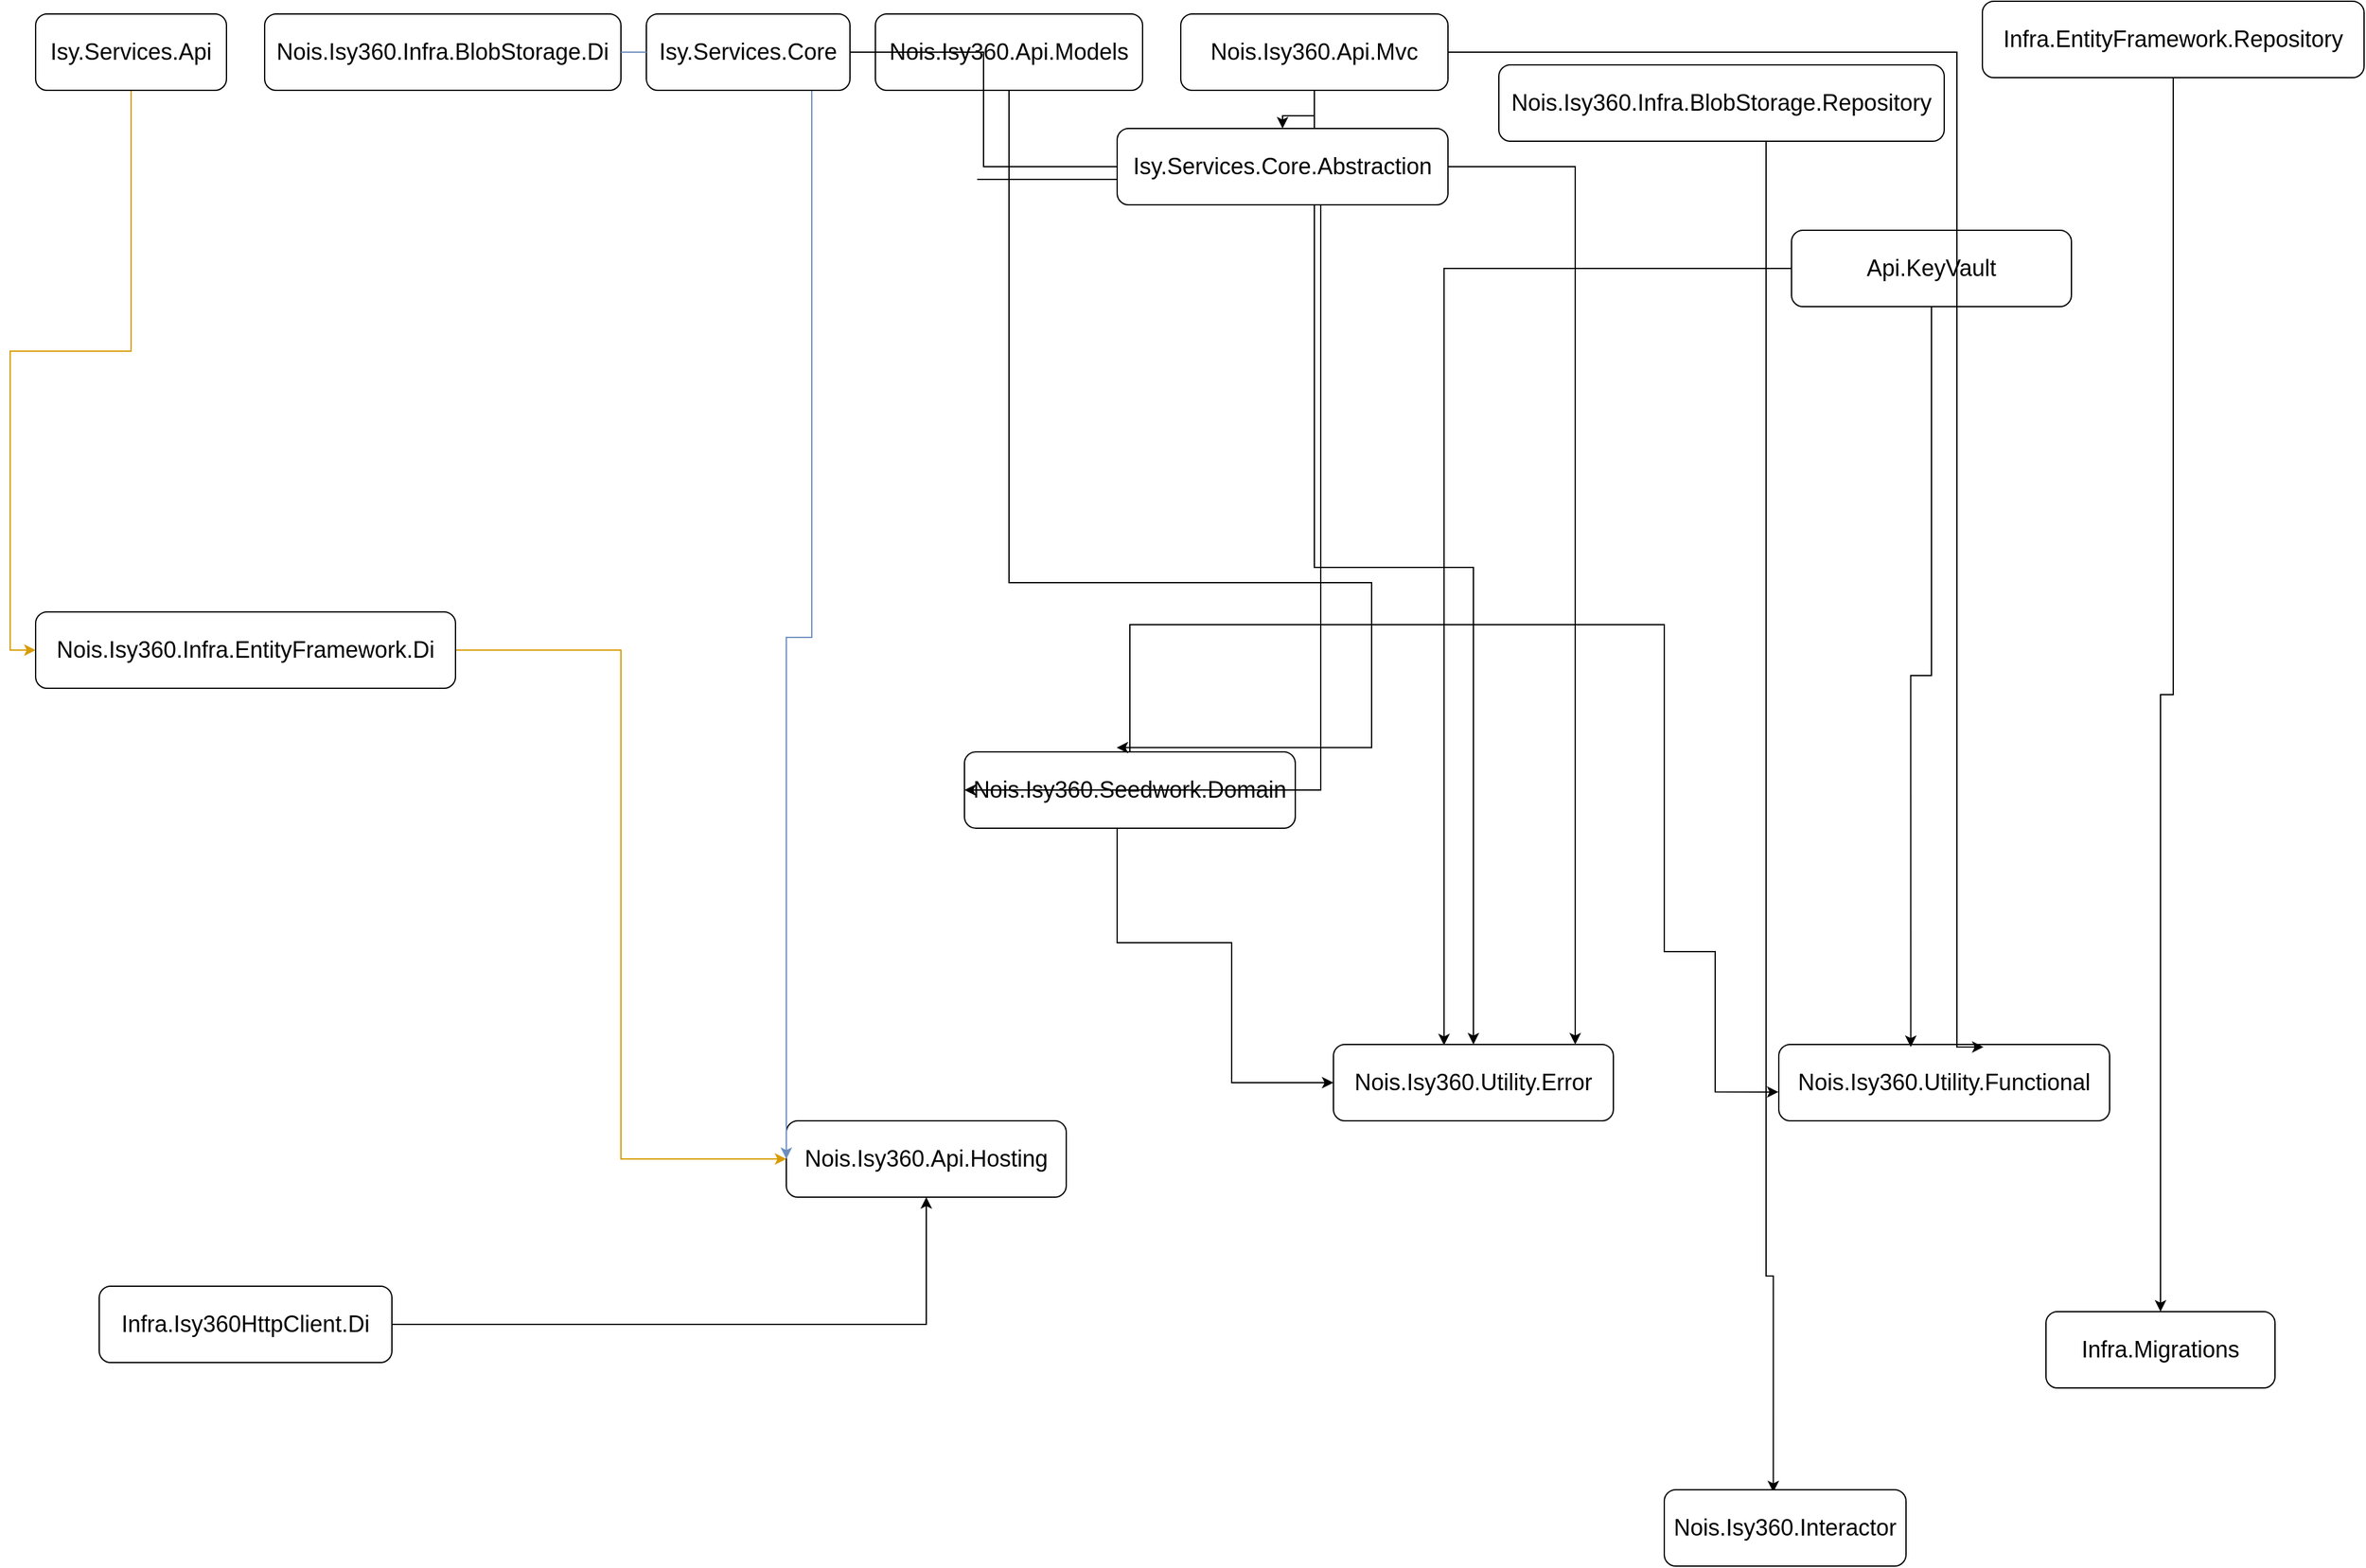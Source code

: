<mxfile version="17.2.5" type="github">
  <diagram id="BloK7KgIiPIShck0txBu" name="Page-1">
    <mxGraphModel dx="2915" dy="1555" grid="1" gridSize="10" guides="1" tooltips="1" connect="1" arrows="1" fold="1" page="1" pageScale="1" pageWidth="2339" pageHeight="3300" math="0" shadow="0">
      <root>
        <mxCell id="0" />
        <mxCell id="1" parent="0" />
        <mxCell id="nN8ZbrXAPu-TwDH_L9tX-8" style="edgeStyle=orthogonalEdgeStyle;rounded=0;orthogonalLoop=1;jettySize=auto;html=1;entryX=0;entryY=0.5;entryDx=0;entryDy=0;fontSize=18;fillColor=#ffe6cc;strokeColor=#d79b00;" edge="1" parent="1" source="Rtryp6twmH3HQ59ZCYGV-1" target="nN8ZbrXAPu-TwDH_L9tX-7">
          <mxGeometry relative="1" as="geometry" />
        </mxCell>
        <UserObject label="&lt;font style=&quot;font-size: 18px&quot;&gt;Isy.Services.Api&lt;/font&gt;" link="Isy.Services.Api" id="Rtryp6twmH3HQ59ZCYGV-1">
          <mxCell style="rounded=1;whiteSpace=wrap;html=1;" parent="1" vertex="1">
            <mxGeometry x="90" y="50" width="150" height="60" as="geometry" />
          </mxCell>
        </UserObject>
        <mxCell id="nN8ZbrXAPu-TwDH_L9tX-17" style="edgeStyle=orthogonalEdgeStyle;rounded=0;orthogonalLoop=1;jettySize=auto;html=1;entryX=0;entryY=0.5;entryDx=0;entryDy=0;fontSize=18;" edge="1" parent="1" source="nN8ZbrXAPu-TwDH_L9tX-2" target="nN8ZbrXAPu-TwDH_L9tX-4">
          <mxGeometry relative="1" as="geometry">
            <Array as="points">
              <mxPoint x="940" y="780" />
              <mxPoint x="1030" y="780" />
              <mxPoint x="1030" y="890" />
            </Array>
          </mxGeometry>
        </mxCell>
        <mxCell id="nN8ZbrXAPu-TwDH_L9tX-18" style="edgeStyle=orthogonalEdgeStyle;rounded=0;orthogonalLoop=1;jettySize=auto;html=1;entryX=-0.001;entryY=0.622;entryDx=0;entryDy=0;entryPerimeter=0;fontSize=18;" edge="1" parent="1" source="nN8ZbrXAPu-TwDH_L9tX-2" target="nN8ZbrXAPu-TwDH_L9tX-3">
          <mxGeometry relative="1" as="geometry">
            <Array as="points">
              <mxPoint x="1370" y="530" />
              <mxPoint x="1370" y="787" />
              <mxPoint x="1410" y="787" />
              <mxPoint x="1410" y="897" />
            </Array>
          </mxGeometry>
        </mxCell>
        <UserObject label="&lt;font style=&quot;font-size: 18px&quot;&gt;Nois.Isy360.Seedwork.Domain&lt;/font&gt;" link="Isy.Services.Api" id="nN8ZbrXAPu-TwDH_L9tX-2">
          <mxCell style="rounded=1;whiteSpace=wrap;html=1;" vertex="1" parent="1">
            <mxGeometry x="820" y="630" width="260" height="60" as="geometry" />
          </mxCell>
        </UserObject>
        <UserObject label="&lt;font style=&quot;font-size: 18px&quot;&gt;Nois.Isy360.Utility.Functional&lt;/font&gt;" link="Isy.Services.Api" id="nN8ZbrXAPu-TwDH_L9tX-3">
          <mxCell style="rounded=1;whiteSpace=wrap;html=1;" vertex="1" parent="1">
            <mxGeometry x="1460" y="860" width="260" height="60" as="geometry" />
          </mxCell>
        </UserObject>
        <UserObject label="&lt;font style=&quot;font-size: 18px&quot;&gt;Nois.Isy360.Utility.Error&lt;/font&gt;" link="Isy.Services.Api" id="nN8ZbrXAPu-TwDH_L9tX-4">
          <mxCell style="rounded=1;whiteSpace=wrap;html=1;" vertex="1" parent="1">
            <mxGeometry x="1110" y="860" width="220" height="60" as="geometry" />
          </mxCell>
        </UserObject>
        <UserObject label="&lt;font style=&quot;font-size: 18px&quot;&gt;Nois.Isy360.Api.Hosting&lt;/font&gt;" link="Isy.Services.Api" id="nN8ZbrXAPu-TwDH_L9tX-6">
          <mxCell style="rounded=1;whiteSpace=wrap;html=1;" vertex="1" parent="1">
            <mxGeometry x="680" y="920" width="220" height="60" as="geometry" />
          </mxCell>
        </UserObject>
        <mxCell id="nN8ZbrXAPu-TwDH_L9tX-9" style="edgeStyle=orthogonalEdgeStyle;rounded=0;orthogonalLoop=1;jettySize=auto;html=1;entryX=0;entryY=0.5;entryDx=0;entryDy=0;fontSize=18;fillColor=#ffe6cc;strokeColor=#d79b00;" edge="1" parent="1" source="nN8ZbrXAPu-TwDH_L9tX-7" target="nN8ZbrXAPu-TwDH_L9tX-6">
          <mxGeometry relative="1" as="geometry" />
        </mxCell>
        <UserObject label="&lt;font style=&quot;font-size: 18px&quot;&gt;Nois.Isy360.Infra.EntityFramework.Di&lt;/font&gt;" link="Isy.Services.Api" id="nN8ZbrXAPu-TwDH_L9tX-7">
          <mxCell style="rounded=1;whiteSpace=wrap;html=1;" vertex="1" parent="1">
            <mxGeometry x="90" y="520" width="330" height="60" as="geometry" />
          </mxCell>
        </UserObject>
        <mxCell id="nN8ZbrXAPu-TwDH_L9tX-11" style="edgeStyle=orthogonalEdgeStyle;rounded=0;orthogonalLoop=1;jettySize=auto;html=1;entryX=0;entryY=0.5;entryDx=0;entryDy=0;fontSize=18;fillColor=#dae8fc;strokeColor=#6c8ebf;startArrow=none;" edge="1" parent="1" source="nN8ZbrXAPu-TwDH_L9tX-12" target="nN8ZbrXAPu-TwDH_L9tX-6">
          <mxGeometry relative="1" as="geometry">
            <Array as="points">
              <mxPoint x="700" y="80" />
              <mxPoint x="700" y="540" />
              <mxPoint x="680" y="540" />
            </Array>
          </mxGeometry>
        </mxCell>
        <UserObject label="&lt;font style=&quot;font-size: 18px&quot;&gt;Nois.Isy360.Infra.BlobStorage.Di&lt;/font&gt;" link="Isy.Services.Api" id="nN8ZbrXAPu-TwDH_L9tX-10">
          <mxCell style="rounded=1;whiteSpace=wrap;html=1;" vertex="1" parent="1">
            <mxGeometry x="270" y="50" width="280" height="60" as="geometry" />
          </mxCell>
        </UserObject>
        <mxCell id="nN8ZbrXAPu-TwDH_L9tX-15" style="edgeStyle=orthogonalEdgeStyle;rounded=0;orthogonalLoop=1;jettySize=auto;html=1;entryX=0;entryY=0.5;entryDx=0;entryDy=0;fontSize=18;startArrow=none;" edge="1" parent="1" source="nN8ZbrXAPu-TwDH_L9tX-23" target="nN8ZbrXAPu-TwDH_L9tX-2">
          <mxGeometry relative="1" as="geometry">
            <Array as="points">
              <mxPoint x="830" y="180" />
              <mxPoint x="1100" y="180" />
              <mxPoint x="1100" y="530" />
            </Array>
          </mxGeometry>
        </mxCell>
        <mxCell id="nN8ZbrXAPu-TwDH_L9tX-16" style="edgeStyle=orthogonalEdgeStyle;rounded=0;orthogonalLoop=1;jettySize=auto;html=1;entryX=0.46;entryY=-0.056;entryDx=0;entryDy=0;entryPerimeter=0;fontSize=18;" edge="1" parent="1" source="nN8ZbrXAPu-TwDH_L9tX-13" target="nN8ZbrXAPu-TwDH_L9tX-2">
          <mxGeometry relative="1" as="geometry">
            <Array as="points">
              <mxPoint x="1140" y="497" />
            </Array>
          </mxGeometry>
        </mxCell>
        <UserObject label="&lt;font style=&quot;font-size: 18px&quot;&gt;Nois.Isy360.Api.Models&lt;/font&gt;" link="Isy.Services.Api" id="nN8ZbrXAPu-TwDH_L9tX-13">
          <mxCell style="rounded=1;whiteSpace=wrap;html=1;" vertex="1" parent="1">
            <mxGeometry x="750" y="50" width="210" height="60" as="geometry" />
          </mxCell>
        </UserObject>
        <mxCell id="nN8ZbrXAPu-TwDH_L9tX-20" style="edgeStyle=orthogonalEdgeStyle;rounded=0;orthogonalLoop=1;jettySize=auto;html=1;entryX=0.395;entryY=0.011;entryDx=0;entryDy=0;entryPerimeter=0;fontSize=18;" edge="1" parent="1" source="nN8ZbrXAPu-TwDH_L9tX-19" target="nN8ZbrXAPu-TwDH_L9tX-4">
          <mxGeometry relative="1" as="geometry" />
        </mxCell>
        <mxCell id="nN8ZbrXAPu-TwDH_L9tX-21" style="edgeStyle=orthogonalEdgeStyle;rounded=0;orthogonalLoop=1;jettySize=auto;html=1;entryX=0.399;entryY=0.033;entryDx=0;entryDy=0;entryPerimeter=0;fontSize=18;" edge="1" parent="1" source="nN8ZbrXAPu-TwDH_L9tX-19" target="nN8ZbrXAPu-TwDH_L9tX-3">
          <mxGeometry relative="1" as="geometry" />
        </mxCell>
        <UserObject label="&lt;font style=&quot;font-size: 18px&quot;&gt;Api.KeyVault&lt;/font&gt;" link="Isy.Services.Api" id="nN8ZbrXAPu-TwDH_L9tX-19">
          <mxCell style="rounded=1;whiteSpace=wrap;html=1;" vertex="1" parent="1">
            <mxGeometry x="1470" y="220" width="220" height="60" as="geometry" />
          </mxCell>
        </UserObject>
        <mxCell id="nN8ZbrXAPu-TwDH_L9tX-24" style="edgeStyle=orthogonalEdgeStyle;rounded=0;orthogonalLoop=1;jettySize=auto;html=1;fontSize=18;" edge="1" parent="1" source="nN8ZbrXAPu-TwDH_L9tX-22" target="nN8ZbrXAPu-TwDH_L9tX-23">
          <mxGeometry relative="1" as="geometry" />
        </mxCell>
        <mxCell id="nN8ZbrXAPu-TwDH_L9tX-26" style="edgeStyle=orthogonalEdgeStyle;rounded=0;orthogonalLoop=1;jettySize=auto;html=1;fontSize=18;" edge="1" parent="1" source="nN8ZbrXAPu-TwDH_L9tX-22" target="nN8ZbrXAPu-TwDH_L9tX-4">
          <mxGeometry relative="1" as="geometry" />
        </mxCell>
        <mxCell id="nN8ZbrXAPu-TwDH_L9tX-27" style="edgeStyle=orthogonalEdgeStyle;rounded=0;orthogonalLoop=1;jettySize=auto;html=1;entryX=0.619;entryY=0.033;entryDx=0;entryDy=0;entryPerimeter=0;fontSize=18;" edge="1" parent="1" source="nN8ZbrXAPu-TwDH_L9tX-22" target="nN8ZbrXAPu-TwDH_L9tX-3">
          <mxGeometry relative="1" as="geometry">
            <Array as="points">
              <mxPoint x="1600" y="80" />
              <mxPoint x="1600" y="862" />
            </Array>
          </mxGeometry>
        </mxCell>
        <UserObject label="&lt;font style=&quot;font-size: 18px&quot;&gt;Nois.Isy360.Api.Mvc&lt;/font&gt;" link="Isy.Services.Api" id="nN8ZbrXAPu-TwDH_L9tX-22">
          <mxCell style="rounded=1;whiteSpace=wrap;html=1;" vertex="1" parent="1">
            <mxGeometry x="990" y="50" width="210" height="60" as="geometry" />
          </mxCell>
        </UserObject>
        <mxCell id="nN8ZbrXAPu-TwDH_L9tX-25" style="edgeStyle=orthogonalEdgeStyle;rounded=0;orthogonalLoop=1;jettySize=auto;html=1;fontSize=18;" edge="1" parent="1" source="nN8ZbrXAPu-TwDH_L9tX-23" target="nN8ZbrXAPu-TwDH_L9tX-4">
          <mxGeometry relative="1" as="geometry">
            <Array as="points">
              <mxPoint x="1300" y="700" />
              <mxPoint x="1300" y="700" />
            </Array>
          </mxGeometry>
        </mxCell>
        <mxCell id="nN8ZbrXAPu-TwDH_L9tX-30" style="edgeStyle=orthogonalEdgeStyle;rounded=0;orthogonalLoop=1;jettySize=auto;html=1;entryX=0.451;entryY=0.033;entryDx=0;entryDy=0;entryPerimeter=0;fontSize=18;" edge="1" parent="1" source="nN8ZbrXAPu-TwDH_L9tX-28" target="nN8ZbrXAPu-TwDH_L9tX-29">
          <mxGeometry relative="1" as="geometry">
            <Array as="points">
              <mxPoint x="1450" y="1042" />
            </Array>
          </mxGeometry>
        </mxCell>
        <UserObject label="&lt;font style=&quot;font-size: 18px&quot;&gt;Nois.Isy360.Infra.BlobStorage.Repository&lt;/font&gt;" link="Isy.Services.Api" id="nN8ZbrXAPu-TwDH_L9tX-28">
          <mxCell style="rounded=1;whiteSpace=wrap;html=1;" vertex="1" parent="1">
            <mxGeometry x="1240" y="90" width="350" height="60" as="geometry" />
          </mxCell>
        </UserObject>
        <UserObject label="&lt;font style=&quot;font-size: 18px&quot;&gt;Nois.Isy360.Interactor&lt;/font&gt;" link="Isy.Services.Api" id="nN8ZbrXAPu-TwDH_L9tX-29">
          <mxCell style="rounded=1;whiteSpace=wrap;html=1;" vertex="1" parent="1">
            <mxGeometry x="1370" y="1210" width="190" height="60" as="geometry" />
          </mxCell>
        </UserObject>
        <UserObject label="&lt;font style=&quot;font-size: 18px&quot;&gt;Isy.Services.Core&lt;/font&gt;" link="Isy.Services.Api" id="nN8ZbrXAPu-TwDH_L9tX-12">
          <mxCell style="rounded=1;whiteSpace=wrap;html=1;" vertex="1" parent="1">
            <mxGeometry x="570" y="50" width="160" height="60" as="geometry" />
          </mxCell>
        </UserObject>
        <mxCell id="nN8ZbrXAPu-TwDH_L9tX-31" value="" style="edgeStyle=orthogonalEdgeStyle;rounded=0;orthogonalLoop=1;jettySize=auto;html=1;entryX=0;entryY=0.5;entryDx=0;entryDy=0;fontSize=18;fillColor=#dae8fc;strokeColor=#6c8ebf;endArrow=none;" edge="1" parent="1" source="nN8ZbrXAPu-TwDH_L9tX-10" target="nN8ZbrXAPu-TwDH_L9tX-12">
          <mxGeometry relative="1" as="geometry">
            <mxPoint x="550" y="80" as="sourcePoint" />
            <mxPoint x="680" y="950" as="targetPoint" />
            <Array as="points" />
          </mxGeometry>
        </mxCell>
        <UserObject label="&lt;font style=&quot;font-size: 18px&quot;&gt;Isy.Services.Core.Abstraction&lt;/font&gt;" link="Isy.Services.Api" id="nN8ZbrXAPu-TwDH_L9tX-23">
          <mxCell style="rounded=1;whiteSpace=wrap;html=1;" vertex="1" parent="1">
            <mxGeometry x="940" y="140" width="260" height="60" as="geometry" />
          </mxCell>
        </UserObject>
        <mxCell id="nN8ZbrXAPu-TwDH_L9tX-32" value="" style="edgeStyle=orthogonalEdgeStyle;rounded=0;orthogonalLoop=1;jettySize=auto;html=1;entryX=0;entryY=0.5;entryDx=0;entryDy=0;fontSize=18;endArrow=none;" edge="1" parent="1" source="nN8ZbrXAPu-TwDH_L9tX-12" target="nN8ZbrXAPu-TwDH_L9tX-23">
          <mxGeometry relative="1" as="geometry">
            <mxPoint x="650" y="110" as="sourcePoint" />
            <mxPoint x="820" y="660" as="targetPoint" />
            <Array as="points" />
          </mxGeometry>
        </mxCell>
        <mxCell id="nN8ZbrXAPu-TwDH_L9tX-35" style="edgeStyle=orthogonalEdgeStyle;rounded=0;orthogonalLoop=1;jettySize=auto;html=1;fontSize=18;" edge="1" parent="1" source="nN8ZbrXAPu-TwDH_L9tX-33" target="nN8ZbrXAPu-TwDH_L9tX-34">
          <mxGeometry relative="1" as="geometry">
            <mxPoint x="1770" y="1050" as="targetPoint" />
          </mxGeometry>
        </mxCell>
        <UserObject label="&lt;font style=&quot;font-size: 18px&quot;&gt;Infra.EntityFramework.Repository&lt;/font&gt;" link="Isy.Services.Api" id="nN8ZbrXAPu-TwDH_L9tX-33">
          <mxCell style="rounded=1;whiteSpace=wrap;html=1;" vertex="1" parent="1">
            <mxGeometry x="1620" y="40" width="300" height="60" as="geometry" />
          </mxCell>
        </UserObject>
        <UserObject label="&lt;font style=&quot;font-size: 18px&quot;&gt;Infra.Migrations&lt;/font&gt;" link="Isy.Services.Api" id="nN8ZbrXAPu-TwDH_L9tX-34">
          <mxCell style="rounded=1;whiteSpace=wrap;html=1;" vertex="1" parent="1">
            <mxGeometry x="1670" y="1070" width="180" height="60" as="geometry" />
          </mxCell>
        </UserObject>
        <mxCell id="nN8ZbrXAPu-TwDH_L9tX-37" style="edgeStyle=orthogonalEdgeStyle;rounded=0;orthogonalLoop=1;jettySize=auto;html=1;entryX=0.5;entryY=1;entryDx=0;entryDy=0;fontSize=18;" edge="1" parent="1" source="nN8ZbrXAPu-TwDH_L9tX-36" target="nN8ZbrXAPu-TwDH_L9tX-6">
          <mxGeometry relative="1" as="geometry" />
        </mxCell>
        <UserObject label="&lt;font style=&quot;font-size: 18px&quot;&gt;Infra.Isy360HttpClient.Di&lt;/font&gt;" link="Isy.Services.Api" id="nN8ZbrXAPu-TwDH_L9tX-36">
          <mxCell style="rounded=1;whiteSpace=wrap;html=1;" vertex="1" parent="1">
            <mxGeometry x="140" y="1050" width="230" height="60" as="geometry" />
          </mxCell>
        </UserObject>
      </root>
    </mxGraphModel>
  </diagram>
</mxfile>

